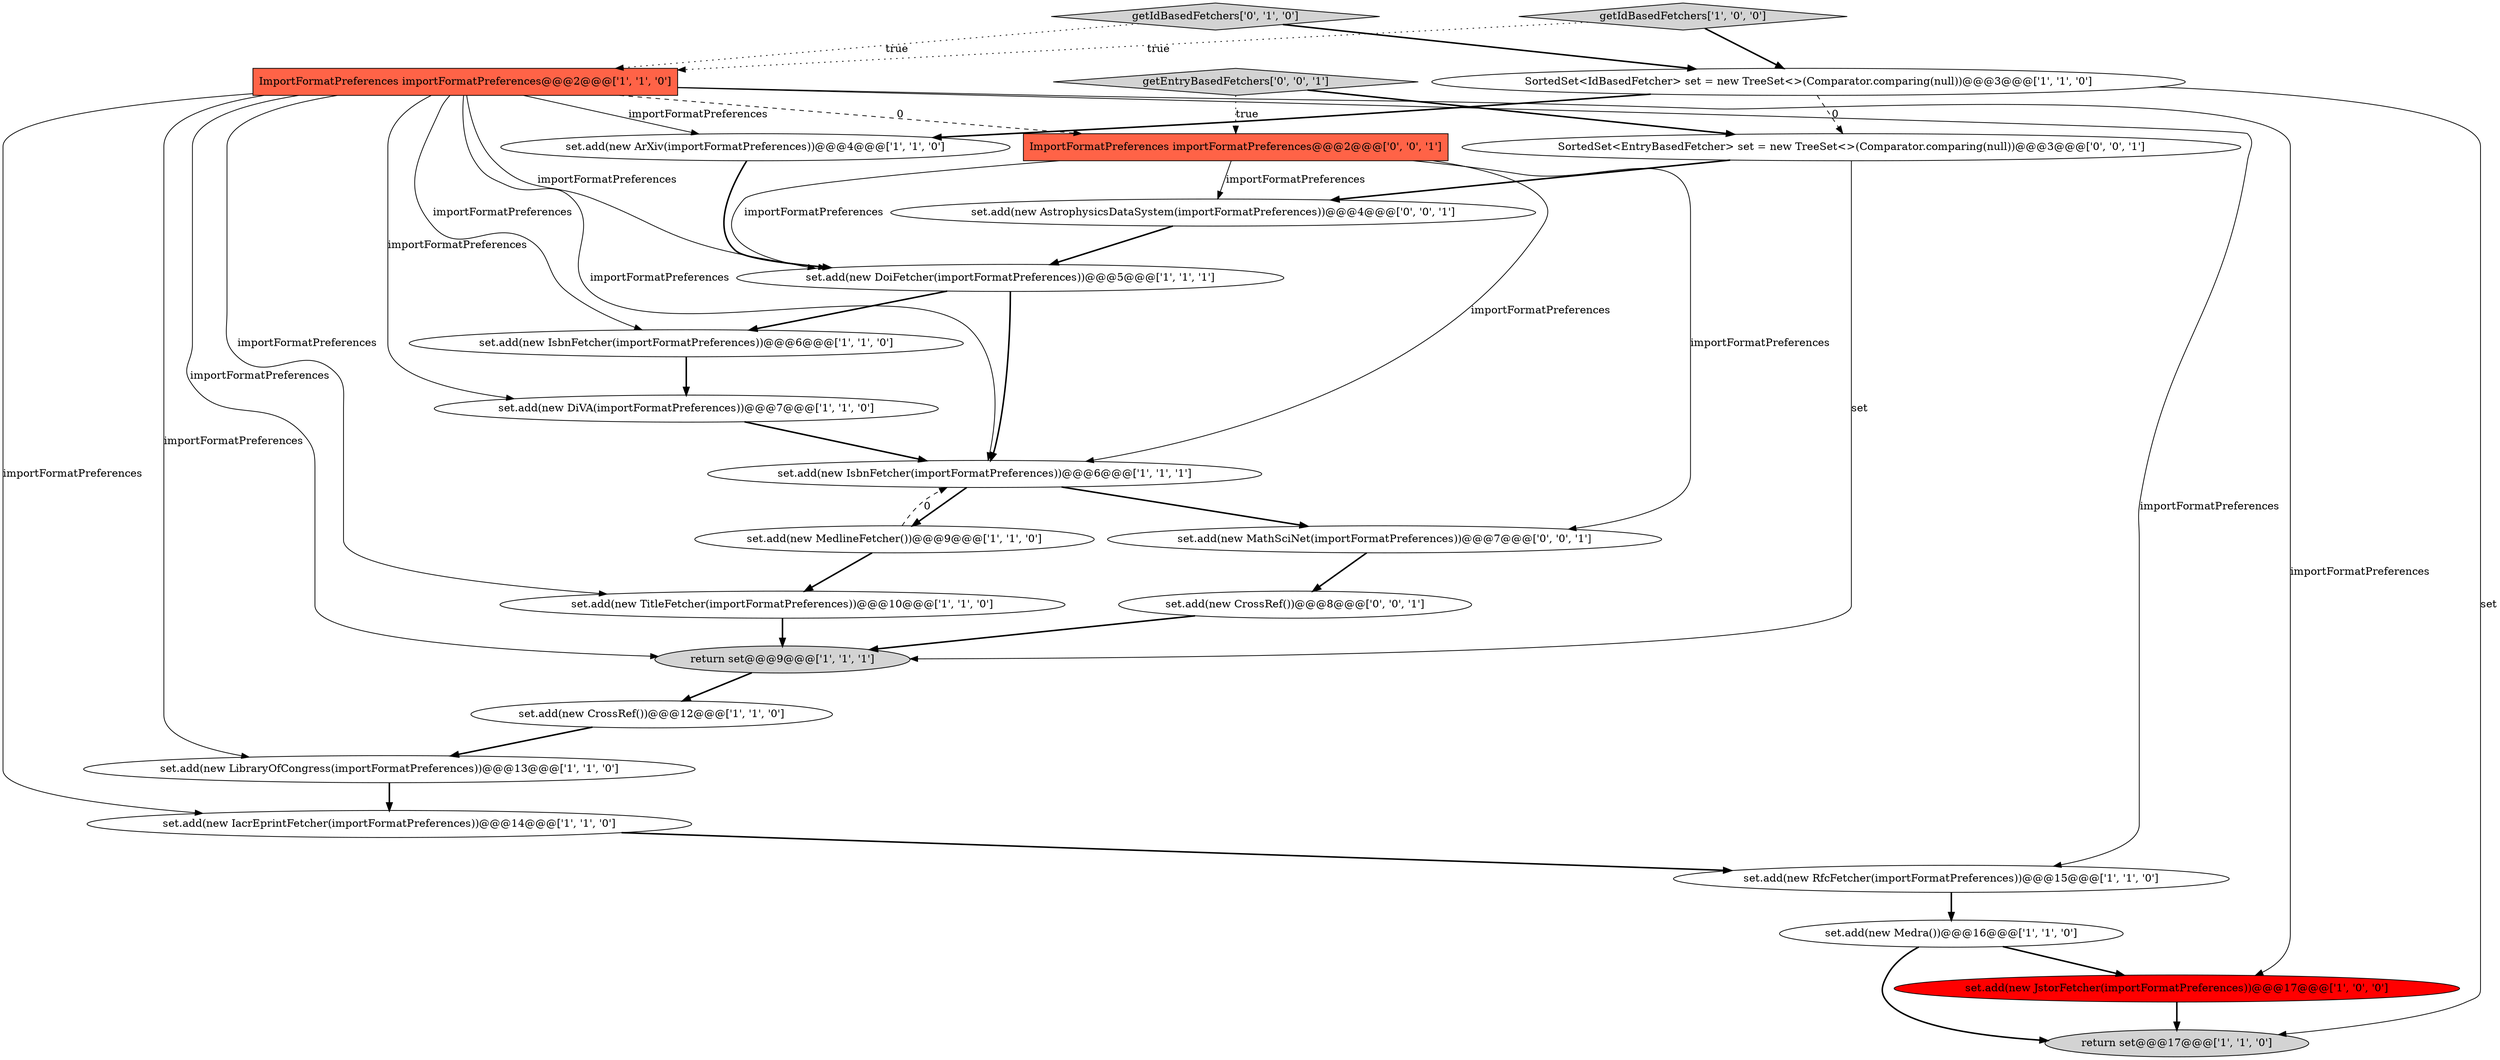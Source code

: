 digraph {
16 [style = filled, label = "SortedSet<IdBasedFetcher> set = new TreeSet<>(Comparator.comparing(null))@@@3@@@['1', '1', '0']", fillcolor = white, shape = ellipse image = "AAA0AAABBB1BBB"];
14 [style = filled, label = "set.add(new LibraryOfCongress(importFormatPreferences))@@@13@@@['1', '1', '0']", fillcolor = white, shape = ellipse image = "AAA0AAABBB1BBB"];
5 [style = filled, label = "set.add(new MedlineFetcher())@@@9@@@['1', '1', '0']", fillcolor = white, shape = ellipse image = "AAA0AAABBB1BBB"];
17 [style = filled, label = "set.add(new DoiFetcher(importFormatPreferences))@@@5@@@['1', '1', '1']", fillcolor = white, shape = ellipse image = "AAA0AAABBB1BBB"];
18 [style = filled, label = "getIdBasedFetchers['0', '1', '0']", fillcolor = lightgray, shape = diamond image = "AAA0AAABBB2BBB"];
21 [style = filled, label = "set.add(new CrossRef())@@@8@@@['0', '0', '1']", fillcolor = white, shape = ellipse image = "AAA0AAABBB3BBB"];
11 [style = filled, label = "getIdBasedFetchers['1', '0', '0']", fillcolor = lightgray, shape = diamond image = "AAA0AAABBB1BBB"];
2 [style = filled, label = "set.add(new TitleFetcher(importFormatPreferences))@@@10@@@['1', '1', '0']", fillcolor = white, shape = ellipse image = "AAA0AAABBB1BBB"];
12 [style = filled, label = "set.add(new IacrEprintFetcher(importFormatPreferences))@@@14@@@['1', '1', '0']", fillcolor = white, shape = ellipse image = "AAA0AAABBB1BBB"];
15 [style = filled, label = "return set@@@17@@@['1', '1', '0']", fillcolor = lightgray, shape = ellipse image = "AAA0AAABBB1BBB"];
13 [style = filled, label = "set.add(new ArXiv(importFormatPreferences))@@@4@@@['1', '1', '0']", fillcolor = white, shape = ellipse image = "AAA0AAABBB1BBB"];
20 [style = filled, label = "set.add(new AstrophysicsDataSystem(importFormatPreferences))@@@4@@@['0', '0', '1']", fillcolor = white, shape = ellipse image = "AAA0AAABBB3BBB"];
22 [style = filled, label = "ImportFormatPreferences importFormatPreferences@@@2@@@['0', '0', '1']", fillcolor = tomato, shape = box image = "AAA0AAABBB3BBB"];
4 [style = filled, label = "set.add(new IsbnFetcher(importFormatPreferences))@@@6@@@['1', '1', '0']", fillcolor = white, shape = ellipse image = "AAA0AAABBB1BBB"];
19 [style = filled, label = "set.add(new MathSciNet(importFormatPreferences))@@@7@@@['0', '0', '1']", fillcolor = white, shape = ellipse image = "AAA0AAABBB3BBB"];
0 [style = filled, label = "return set@@@9@@@['1', '1', '1']", fillcolor = lightgray, shape = ellipse image = "AAA0AAABBB1BBB"];
6 [style = filled, label = "set.add(new Medra())@@@16@@@['1', '1', '0']", fillcolor = white, shape = ellipse image = "AAA0AAABBB1BBB"];
9 [style = filled, label = "set.add(new DiVA(importFormatPreferences))@@@7@@@['1', '1', '0']", fillcolor = white, shape = ellipse image = "AAA0AAABBB1BBB"];
23 [style = filled, label = "getEntryBasedFetchers['0', '0', '1']", fillcolor = lightgray, shape = diamond image = "AAA0AAABBB3BBB"];
1 [style = filled, label = "set.add(new RfcFetcher(importFormatPreferences))@@@15@@@['1', '1', '0']", fillcolor = white, shape = ellipse image = "AAA0AAABBB1BBB"];
3 [style = filled, label = "set.add(new CrossRef())@@@12@@@['1', '1', '0']", fillcolor = white, shape = ellipse image = "AAA0AAABBB1BBB"];
10 [style = filled, label = "set.add(new JstorFetcher(importFormatPreferences))@@@17@@@['1', '0', '0']", fillcolor = red, shape = ellipse image = "AAA1AAABBB1BBB"];
24 [style = filled, label = "SortedSet<EntryBasedFetcher> set = new TreeSet<>(Comparator.comparing(null))@@@3@@@['0', '0', '1']", fillcolor = white, shape = ellipse image = "AAA0AAABBB3BBB"];
8 [style = filled, label = "ImportFormatPreferences importFormatPreferences@@@2@@@['1', '1', '0']", fillcolor = tomato, shape = box image = "AAA0AAABBB1BBB"];
7 [style = filled, label = "set.add(new IsbnFetcher(importFormatPreferences))@@@6@@@['1', '1', '1']", fillcolor = white, shape = ellipse image = "AAA0AAABBB1BBB"];
8->2 [style = solid, label="importFormatPreferences"];
4->9 [style = bold, label=""];
8->13 [style = solid, label="importFormatPreferences"];
0->3 [style = bold, label=""];
8->17 [style = solid, label="importFormatPreferences"];
11->16 [style = bold, label=""];
16->13 [style = bold, label=""];
24->0 [style = solid, label="set"];
20->17 [style = bold, label=""];
22->17 [style = solid, label="importFormatPreferences"];
10->15 [style = bold, label=""];
21->0 [style = bold, label=""];
23->22 [style = dotted, label="true"];
16->24 [style = dashed, label="0"];
8->14 [style = solid, label="importFormatPreferences"];
3->14 [style = bold, label=""];
18->8 [style = dotted, label="true"];
8->1 [style = solid, label="importFormatPreferences"];
8->7 [style = solid, label="importFormatPreferences"];
8->12 [style = solid, label="importFormatPreferences"];
9->7 [style = bold, label=""];
12->1 [style = bold, label=""];
6->15 [style = bold, label=""];
24->20 [style = bold, label=""];
17->7 [style = bold, label=""];
8->22 [style = dashed, label="0"];
13->17 [style = bold, label=""];
5->2 [style = bold, label=""];
7->5 [style = bold, label=""];
2->0 [style = bold, label=""];
8->10 [style = solid, label="importFormatPreferences"];
22->20 [style = solid, label="importFormatPreferences"];
1->6 [style = bold, label=""];
23->24 [style = bold, label=""];
22->19 [style = solid, label="importFormatPreferences"];
6->10 [style = bold, label=""];
14->12 [style = bold, label=""];
8->9 [style = solid, label="importFormatPreferences"];
22->7 [style = solid, label="importFormatPreferences"];
11->8 [style = dotted, label="true"];
19->21 [style = bold, label=""];
16->15 [style = solid, label="set"];
5->7 [style = dashed, label="0"];
8->0 [style = solid, label="importFormatPreferences"];
7->19 [style = bold, label=""];
17->4 [style = bold, label=""];
8->4 [style = solid, label="importFormatPreferences"];
18->16 [style = bold, label=""];
}
